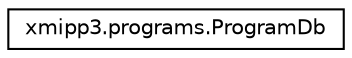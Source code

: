 digraph "Graphical Class Hierarchy"
{
  edge [fontname="Helvetica",fontsize="10",labelfontname="Helvetica",labelfontsize="10"];
  node [fontname="Helvetica",fontsize="10",shape=record];
  rankdir="LR";
  Node0 [label="xmipp3.programs.ProgramDb",height=0.2,width=0.4,color="black", fillcolor="white", style="filled",URL="$classxmipp3_1_1programs_1_1ProgramDb.html"];
}
